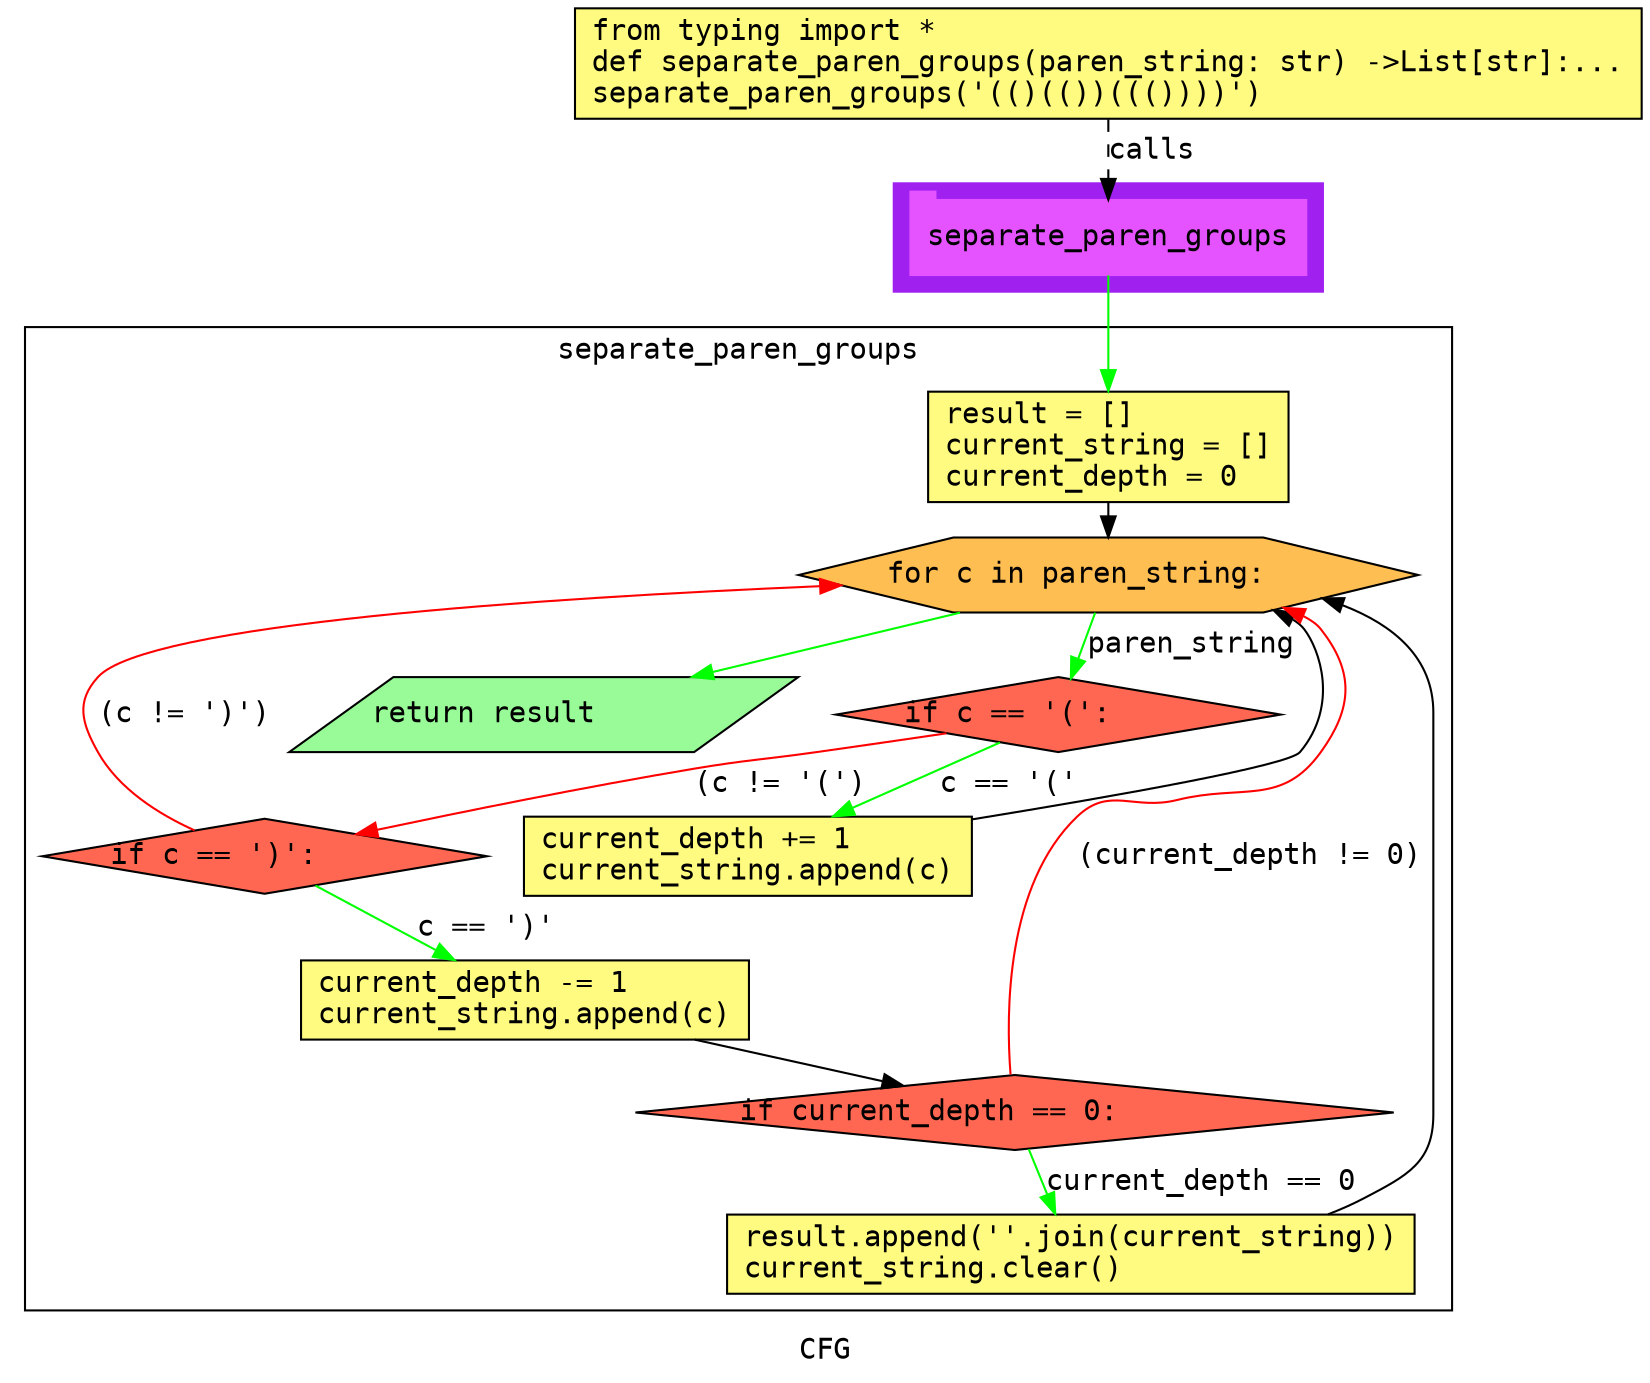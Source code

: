 digraph cluster330CFG {
	graph [bb="0,0,782,656",
		compound=True,
		fontname="DejaVu Sans Mono",
		label=CFG,
		lheight=0.21,
		lp="391,11.5",
		lwidth=0.35,
		pack=False,
		rankdir=TB,
		ranksep=0.02
	];
	node [fontname="DejaVu Sans Mono",
		label="\N"
	];
	edge [fontname="DejaVu Sans Mono"];
	subgraph cluster_1 {
		graph [bb="423,520,629,572",
			color=purple,
			compound=true,
			fontname="DejaVu Sans Mono",
			label="",
			rankdir=TB,
			ranksep=0.02,
			shape=tab,
			style=filled
		];
		node [fontname="DejaVu Sans Mono"];
		edge [fontname="DejaVu Sans Mono"];
		22	[color="#E552FF",
			height=0.5,
			label=separate_paren_groups,
			linenum="[23]",
			pos="526,546",
			shape=tab,
			style=filled,
			width=2.6389];
	}
	subgraph cluster2separate_paren_groups {
		graph [bb="8,31,693,503",
			compound=True,
			fontname="DejaVu Sans Mono",
			label=separate_paren_groups,
			lheight=0.21,
			lp="350.5,491.5",
			lwidth=2.42,
			pack=False,
			rankdir=TB,
			ranksep=0.02
		];
		node [fontname="DejaVu Sans Mono"];
		edge [fontname="DejaVu Sans Mono"];
		subgraph cluster_7 {
			graph [color=purple,
				compound=true,
				fontname="DejaVu Sans Mono",
				label="",
				rankdir=TB,
				ranksep=0.02,
				shape=tab,
				style=filled
			];
			node [fontname="DejaVu Sans Mono"];
			edge [fontname="DejaVu Sans Mono"];
		}
		subgraph cluster_10 {
			graph [color=purple,
				compound=true,
				fontname="DejaVu Sans Mono",
				label="",
				rankdir=TB,
				ranksep=0.02,
				shape=tab,
				style=filled
			];
			node [fontname="DejaVu Sans Mono"];
			edge [fontname="DejaVu Sans Mono"];
		}
		subgraph cluster_14 {
			graph [color=purple,
				compound=true,
				fontname="DejaVu Sans Mono",
				label="",
				rankdir=TB,
				ranksep=0.02,
				shape=tab,
				style=filled
			];
			node [fontname="DejaVu Sans Mono"];
			edge [fontname="DejaVu Sans Mono"];
		}
		3	[fillcolor="#FFFB81",
			height=0.73611,
			label="result = []\lcurrent_string = []\lcurrent_depth = 0\l",
			linenum="[5, 6, 7]",
			pos="526,445.5",
			shape=rectangle,
			style="filled,solid",
			width=2.4028];
		4	[fillcolor="#FFBE52",
			height=0.5,
			label="for c in paren_string:\l",
			linenum="[9]",
			pos="526,384",
			shape=hexagon,
			style="filled,solid",
			width=4.1277];
		3 -> 4	[color=black,
			pos="e,526,402.14 526,418.92 526,416.71 526,414.46 526,412.23"];
		5	[fillcolor="#FF6752",
			height=0.5,
			label="if c == '(':\l",
			linenum="[10]",
			pos="496,317",
			shape=diamond,
			style="filled,solid",
			width=2.9617];
		4 -> 5	[color=green,
			label=paren_string,
			lp="563,350.5",
			pos="e,503.31,333.85 518.12,365.92 514.9,358.94 511.1,350.72 507.58,343.08"];
		6	[fillcolor="#98fb98",
			height=0.5,
			label="return result\l",
			linenum="[21]",
			pos="253,317",
			shape=parallelogram,
			style="filled,solid",
			width=3.2823];
		4 -> 6	[color=green,
			pos="e,324.72,335.08 454.27,365.92 417.58,357.19 372.76,346.52 334.74,337.46"];
		7	[fillcolor="#FFFB81",
			height=0.52778,
			label="current_depth += 1\lcurrent_string.append(c)\l",
			linenum="[11, 12]",
			pos="355,249",
			shape=rectangle,
			style="filled,solid",
			width=2.9861];
		5 -> 7	[color=green,
			label="c == '('",
			lp="475.5,283.5",
			pos="e,393.47,268.01 469.15,303.43 450.41,294.66 424.89,282.72 402.73,272.34"];
		9	[fillcolor="#FF6752",
			height=0.5,
			label="if c == ')':\l",
			linenum="[13]",
			pos="123,249",
			shape=diamond,
			style="filled,solid",
			width=2.9617];
		5 -> 9	[color=red,
			label="(c != '(')",
			lp="366.5,283.5",
			pos="e,167,259.67 442,308.07 422.47,305.21 400.24,301.96 380,299 355.56,295.43 349.34,295.24 325,291 274.62,282.23 217.55,270.48 176.95,\
261.8"];
		7 -> 4	[color=black,
			pos="e,607.35,367.51 462.68,266.75 479.56,269.66 496.77,272.78 513,276 557.31,284.78 581.95,265.27 612,299 629.31,318.42 625.38,347.01 \
617,358 616.3,358.91 615.58,359.79 614.83,360.64"];
		9 -> 4	[color=red,
			label="(c != ')')",
			lp="84.5,317",
			pos="e,397.89,379 89.41,261.41 72.256,269.14 52.95,281.24 43,299 35.181,312.96 32.26,323.14 43,335 65.918,360.31 253.4,372.81 387.9,378.58"];
		10	[fillcolor="#FFFB81",
			height=0.52778,
			label="current_depth -= 1\lcurrent_string.append(c)\l",
			linenum="[14, 15]",
			pos="248,180",
			shape=rectangle,
			style="filled,solid",
			width=2.9861];
		9 -> 10	[color=green,
			label="c == ')'",
			lp="229.5,214.5",
			pos="e,214.21,199.11 147.4,234.92 163.84,226.11 185.96,214.25 205.27,203.9"];
		13	[fillcolor="#FF6752",
			height=0.5,
			label="if current_depth == 0:\l",
			linenum="[17]",
			pos="483,126",
			shape=diamond,
			style="filled,solid",
			width=5.0554];
		10 -> 13	[color=black,
			pos="e,429.6,138.82 329.53,160.96 359.05,154.43 391.92,147.15 419.64,141.02"];
		13 -> 4	[color=red,
			label="(current_depth != 0)",
			lp="596,249",
			pos="e,608.58,367.76 481.04,144.22 478.7,174.09 478.71,235.42 513,268 529.31,283.5 541.27,270.16 563,276 590.58,283.41 606.29,275.84 \
623,299 640.63,323.43 632.02,348.99 625,358 623.42,360.03 620.93,361.92 617.76,363.67"];
		14	[fillcolor="#FFFB81",
			height=0.52778,
			label="result.append(''.join(current_string))\lcurrent_string.clear()\l",
			linenum="[18, 19]",
			pos="510,58",
			shape=rectangle,
			style="filled,solid",
			width=4.5833];
		13 -> 14	[color=green,
			label="current_depth == 0",
			lp="572.5,92.5",
			pos="e,502.52,77.275 489.81,108.35 492.48,101.83 495.6,94.188 498.59,86.884"];
		14 -> 4	[color=black,
			pos="e,630.07,373.18 633.42,77.096 639.48,79.425 645.38,82.047 651,85 671.4,95.722 684,101.95 684,125 684,318 684,318 684,318 684,344.55 \
664.68,360.48 639.56,369.97"];
	}
	1	[fillcolor="#FFFB81",
		height=0.73611,
		label="from typing import *\ldef separate_paren_groups(paren_string: str) ->List[str]:...\lseparate_paren_groups('(()(())((())))')\l",
		linenum="[1]",
		pos="526,629.5",
		shape=rectangle,
		style="filled,solid",
		width=7.1111];
	1 -> 22	[label=calls,
		lp="547,587.5",
		pos="e,526,564.13 526,602.71 526,593.66 526,583.47 526,574.3",
		style=dashed];
	22 -> 3	[color=green,
		pos="e,526,472.34 526,527.84 526,515.39 526,498.1 526,482.65"];
}
